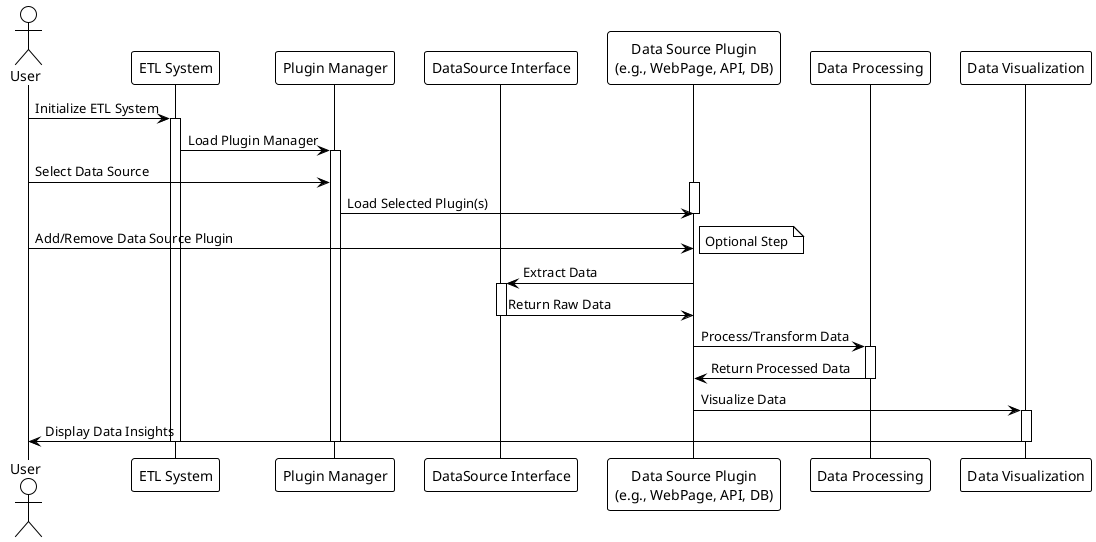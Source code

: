 @startuml
!theme plain

actor User as user
participant "ETL System" as system
participant "Plugin Manager" as manager
participant "DataSource Interface" as datasource
participant "Data Source Plugin\n(e.g., WebPage, API, DB)" as plugin
participant "Data Processing" as processing
participant "Data Visualization" as visualization

user -> system : Initialize ETL System
activate system

system -> manager : Load Plugin Manager
activate manager

user -> manager : Select Data Source
activate plugin
manager -> plugin : Load Selected Plugin(s)
deactivate plugin

user -> plugin : Add/Remove Data Source Plugin
note right: Optional Step

plugin -> datasource : Extract Data
activate datasource
datasource -> plugin : Return Raw Data
deactivate datasource

plugin -> processing : Process/Transform Data
activate processing
processing -> plugin : Return Processed Data
deactivate processing

plugin -> visualization : Visualize Data
activate visualization
visualization -> user : Display Data Insights
deactivate visualization

deactivate manager
deactivate system
@enduml

' Initialization: The user starts the ETL system, which then loads the Plugin Manager.
' Plugin Management: The user interacts with the Plugin Manager to select the data sources they wish to use. This includes the ability to add or remove data source plugins as needed.
' Data Extraction: The selected plugins extract raw data from their respective sources.
' Data Processing: The extracted data is then processed or transformed to improve its quality and make it usable for analysis.
' Data Visualization: Finally, the processed data is visualized to provide insights, which can inform decision-making processes.